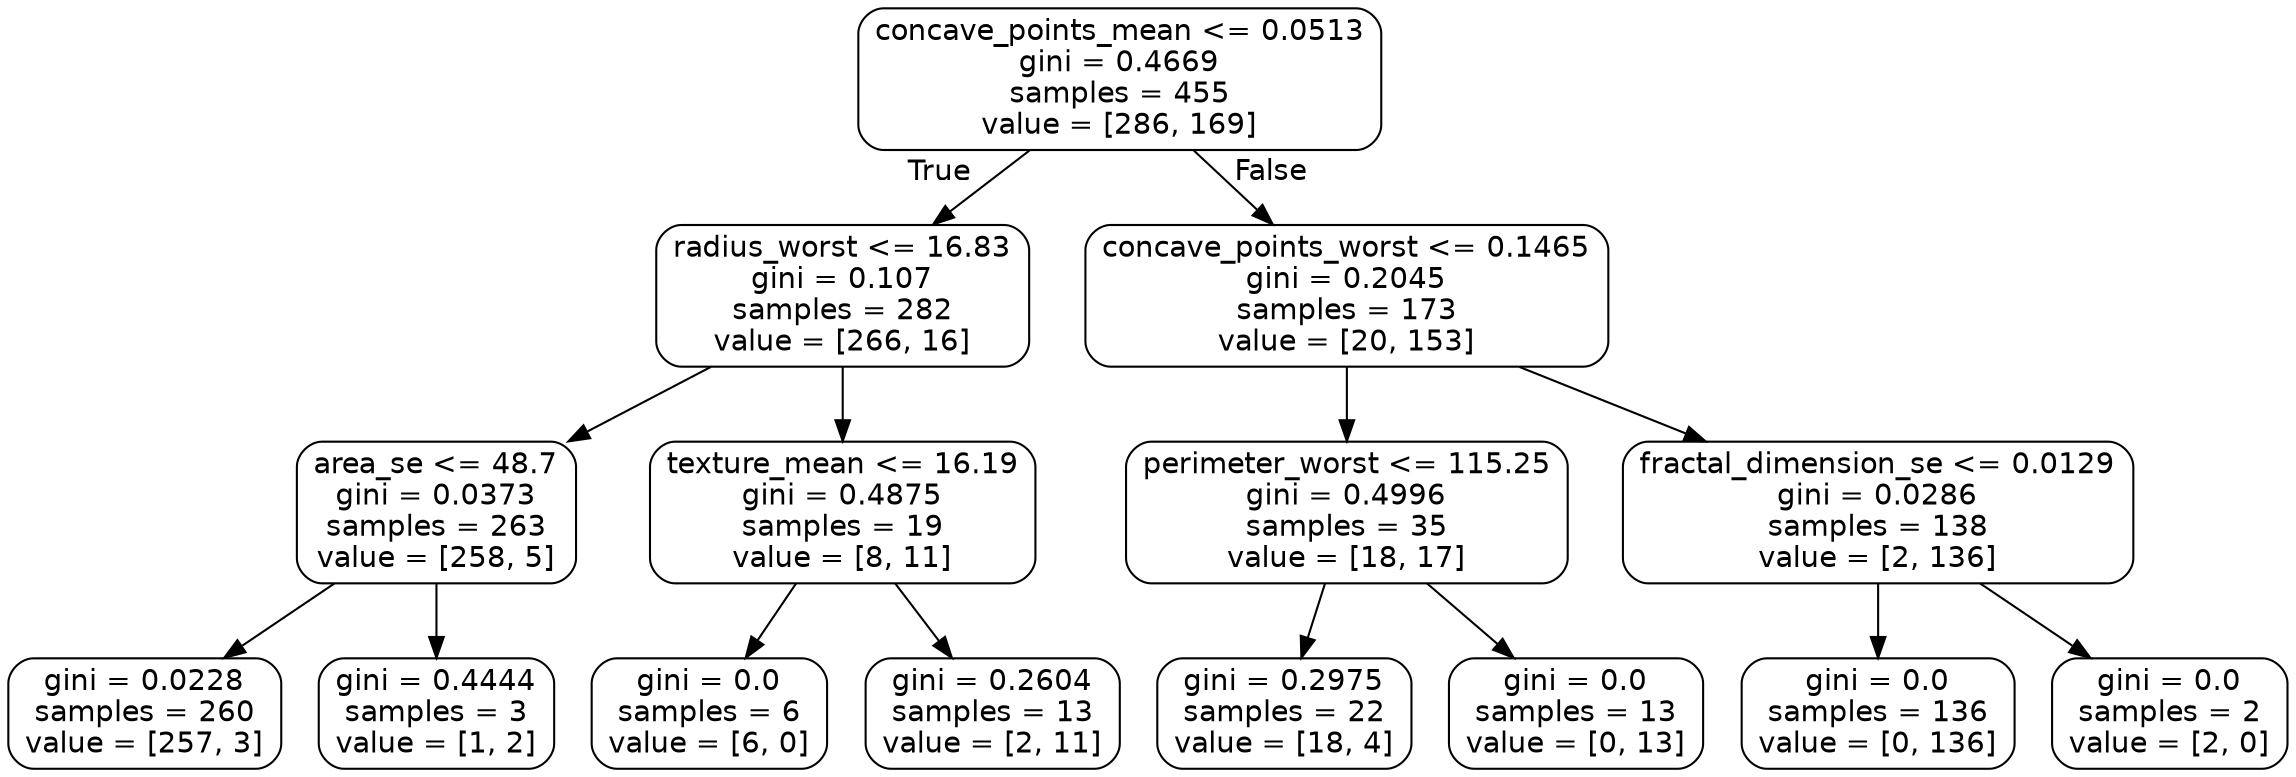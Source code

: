 digraph Tree {
node [shape=box, style="rounded", color="black", fontname=helvetica] ;
edge [fontname=helvetica] ;
0 [label="concave_points_mean <= 0.0513\ngini = 0.4669\nsamples = 455\nvalue = [286, 169]"] ;
1 [label="radius_worst <= 16.83\ngini = 0.107\nsamples = 282\nvalue = [266, 16]"] ;
0 -> 1 [labeldistance=2.5, labelangle=45, headlabel="True"] ;
2 [label="area_se <= 48.7\ngini = 0.0373\nsamples = 263\nvalue = [258, 5]"] ;
1 -> 2 ;
3 [label="gini = 0.0228\nsamples = 260\nvalue = [257, 3]"] ;
2 -> 3 ;
4 [label="gini = 0.4444\nsamples = 3\nvalue = [1, 2]"] ;
2 -> 4 ;
5 [label="texture_mean <= 16.19\ngini = 0.4875\nsamples = 19\nvalue = [8, 11]"] ;
1 -> 5 ;
6 [label="gini = 0.0\nsamples = 6\nvalue = [6, 0]"] ;
5 -> 6 ;
7 [label="gini = 0.2604\nsamples = 13\nvalue = [2, 11]"] ;
5 -> 7 ;
8 [label="concave_points_worst <= 0.1465\ngini = 0.2045\nsamples = 173\nvalue = [20, 153]"] ;
0 -> 8 [labeldistance=2.5, labelangle=-45, headlabel="False"] ;
9 [label="perimeter_worst <= 115.25\ngini = 0.4996\nsamples = 35\nvalue = [18, 17]"] ;
8 -> 9 ;
10 [label="gini = 0.2975\nsamples = 22\nvalue = [18, 4]"] ;
9 -> 10 ;
11 [label="gini = 0.0\nsamples = 13\nvalue = [0, 13]"] ;
9 -> 11 ;
12 [label="fractal_dimension_se <= 0.0129\ngini = 0.0286\nsamples = 138\nvalue = [2, 136]"] ;
8 -> 12 ;
13 [label="gini = 0.0\nsamples = 136\nvalue = [0, 136]"] ;
12 -> 13 ;
14 [label="gini = 0.0\nsamples = 2\nvalue = [2, 0]"] ;
12 -> 14 ;
}